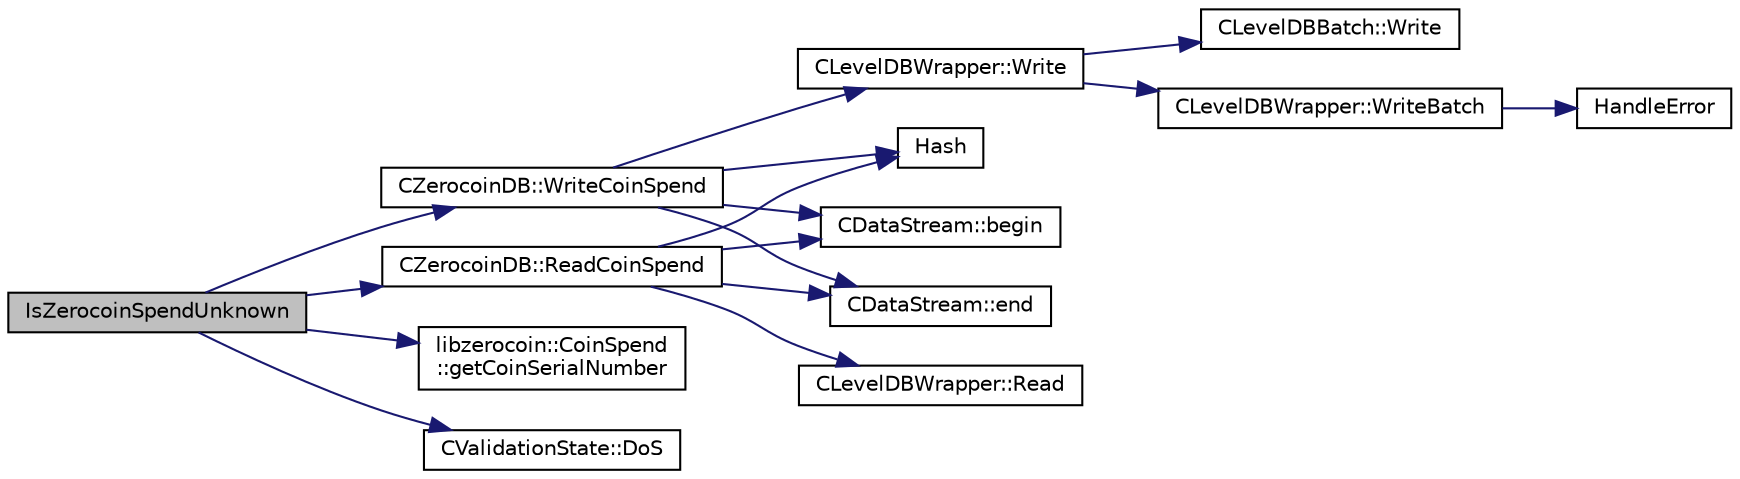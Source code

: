 digraph "IsZerocoinSpendUnknown"
{
  edge [fontname="Helvetica",fontsize="10",labelfontname="Helvetica",labelfontsize="10"];
  node [fontname="Helvetica",fontsize="10",shape=record];
  rankdir="LR";
  Node949 [label="IsZerocoinSpendUnknown",height=0.2,width=0.4,color="black", fillcolor="grey75", style="filled", fontcolor="black"];
  Node949 -> Node950 [color="midnightblue",fontsize="10",style="solid",fontname="Helvetica"];
  Node950 [label="CZerocoinDB::ReadCoinSpend",height=0.2,width=0.4,color="black", fillcolor="white", style="filled",URL="$class_c_zerocoin_d_b.html#abd5c1b53d5ed33d4196010e51e2b8cbb"];
  Node950 -> Node951 [color="midnightblue",fontsize="10",style="solid",fontname="Helvetica"];
  Node951 [label="Hash",height=0.2,width=0.4,color="black", fillcolor="white", style="filled",URL="$hash_8h.html#a12c5e981d7f5f2850027fd5e932eff61",tooltip="Compute the 256-bit hash of a std::string. "];
  Node950 -> Node952 [color="midnightblue",fontsize="10",style="solid",fontname="Helvetica"];
  Node952 [label="CDataStream::begin",height=0.2,width=0.4,color="black", fillcolor="white", style="filled",URL="$class_c_data_stream.html#a2355d11752d8622badfbc03e9ed192fd"];
  Node950 -> Node953 [color="midnightblue",fontsize="10",style="solid",fontname="Helvetica"];
  Node953 [label="CDataStream::end",height=0.2,width=0.4,color="black", fillcolor="white", style="filled",URL="$class_c_data_stream.html#a66409dbd4403682fe674e2e71173cab4"];
  Node950 -> Node954 [color="midnightblue",fontsize="10",style="solid",fontname="Helvetica"];
  Node954 [label="CLevelDBWrapper::Read",height=0.2,width=0.4,color="black", fillcolor="white", style="filled",URL="$class_c_level_d_b_wrapper.html#a0cb51d3b8f042641b2d0aa76c3185527"];
  Node949 -> Node955 [color="midnightblue",fontsize="10",style="solid",fontname="Helvetica"];
  Node955 [label="libzerocoin::CoinSpend\l::getCoinSerialNumber",height=0.2,width=0.4,color="black", fillcolor="white", style="filled",URL="$classlibzerocoin_1_1_coin_spend.html#a125e5f3e268571a5549aa10bf9ad0f2b",tooltip="Returns the serial number of the coin spend by this proof. "];
  Node949 -> Node956 [color="midnightblue",fontsize="10",style="solid",fontname="Helvetica"];
  Node956 [label="CZerocoinDB::WriteCoinSpend",height=0.2,width=0.4,color="black", fillcolor="white", style="filled",URL="$class_c_zerocoin_d_b.html#a8beb2643c918d7493f0fa3f773781b21"];
  Node956 -> Node951 [color="midnightblue",fontsize="10",style="solid",fontname="Helvetica"];
  Node956 -> Node952 [color="midnightblue",fontsize="10",style="solid",fontname="Helvetica"];
  Node956 -> Node953 [color="midnightblue",fontsize="10",style="solid",fontname="Helvetica"];
  Node956 -> Node957 [color="midnightblue",fontsize="10",style="solid",fontname="Helvetica"];
  Node957 [label="CLevelDBWrapper::Write",height=0.2,width=0.4,color="black", fillcolor="white", style="filled",URL="$class_c_level_d_b_wrapper.html#a740caa1aefbafc888838ea7f70dc31f4"];
  Node957 -> Node958 [color="midnightblue",fontsize="10",style="solid",fontname="Helvetica"];
  Node958 [label="CLevelDBBatch::Write",height=0.2,width=0.4,color="black", fillcolor="white", style="filled",URL="$class_c_level_d_b_batch.html#ab459da1abafa27e834de9a4cc25b6f2d"];
  Node957 -> Node959 [color="midnightblue",fontsize="10",style="solid",fontname="Helvetica"];
  Node959 [label="CLevelDBWrapper::WriteBatch",height=0.2,width=0.4,color="black", fillcolor="white", style="filled",URL="$class_c_level_d_b_wrapper.html#a820484c9e427f9e3400396e750acf4b8"];
  Node959 -> Node960 [color="midnightblue",fontsize="10",style="solid",fontname="Helvetica"];
  Node960 [label="HandleError",height=0.2,width=0.4,color="black", fillcolor="white", style="filled",URL="$leveldbwrapper_8cpp.html#aea36eb5fddb6266b14ea8cb15e183486"];
  Node949 -> Node961 [color="midnightblue",fontsize="10",style="solid",fontname="Helvetica"];
  Node961 [label="CValidationState::DoS",height=0.2,width=0.4,color="black", fillcolor="white", style="filled",URL="$class_c_validation_state.html#a3c6786d00da8d1c5df25b4c3876409e8"];
}
